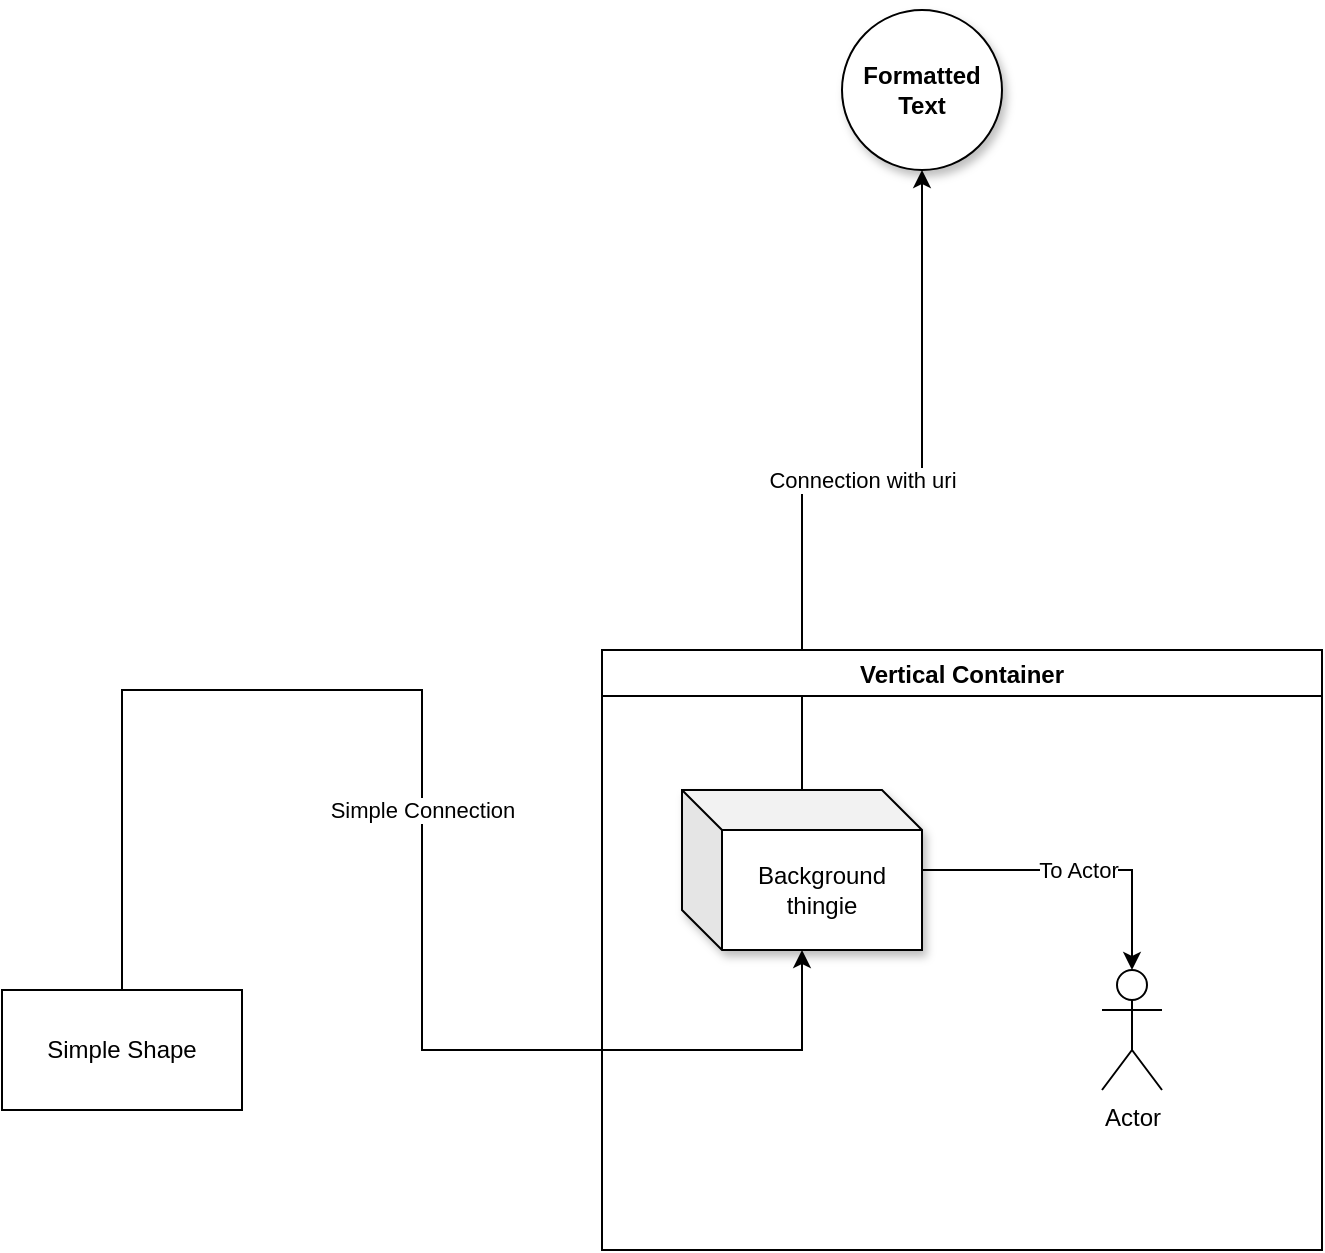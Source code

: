 <mxfile compressed="false" version="19.0.3" type="device" pages="2">
  <diagram id="ZnghoZRAUyGX2wOghst_" name="Page-1">
    <mxGraphModel dx="1102" dy="1025" grid="1" gridSize="10" guides="1" tooltips="1" connect="1" arrows="1" fold="1" page="1" pageScale="1" pageWidth="850" pageHeight="1100" math="0" shadow="0">
      <root>
        <object label="" root-property="Is this root or not?" id="0">
          <mxCell />
        </object>
        <mxCell id="1" parent="0" />
        <object label="Connection with uri" uri="connection-uri" id="DXofuHY154QGWzICK8kG-2">
          <mxCell style="edgeStyle=orthogonalEdgeStyle;rounded=0;orthogonalLoop=1;jettySize=auto;html=1;" parent="1" source="jjaQ23NKAjQkogvSnO1M-1" target="1AnREogHo7OAvXgXjlUe-4" edge="1">
            <mxGeometry relative="1" as="geometry" />
          </mxCell>
        </object>
        <mxCell id="DXofuHY154QGWzICK8kG-1" value="Simple Connection" style="edgeStyle=orthogonalEdgeStyle;rounded=0;orthogonalLoop=1;jettySize=auto;html=1;" parent="1" source="1AnREogHo7OAvXgXjlUe-3" target="jjaQ23NKAjQkogvSnO1M-1" edge="1">
          <mxGeometry relative="1" as="geometry">
            <Array as="points">
              <mxPoint x="130" y="520" />
              <mxPoint x="280" y="520" />
              <mxPoint x="280" y="700" />
            </Array>
          </mxGeometry>
        </mxCell>
        <mxCell id="DXofuHY154QGWzICK8kG-3" value="Vertical Container" style="swimlane;" parent="1" vertex="1">
          <mxGeometry x="370" y="500" width="360" height="300" as="geometry" />
        </mxCell>
        <mxCell id="8lBgp5oNWXu9ouvvyzg7-2" value="To Actor" style="edgeStyle=orthogonalEdgeStyle;rounded=0;orthogonalLoop=1;jettySize=auto;html=1;" edge="1" parent="DXofuHY154QGWzICK8kG-3" source="jjaQ23NKAjQkogvSnO1M-1" target="8lBgp5oNWXu9ouvvyzg7-1">
          <mxGeometry relative="1" as="geometry">
            <mxPoint x="260" y="170" as="targetPoint" />
          </mxGeometry>
        </mxCell>
        <mxCell id="jjaQ23NKAjQkogvSnO1M-1" value="Background thingie" style="shape=cube;whiteSpace=wrap;html=1;boundedLbl=1;backgroundOutline=1;darkOpacity=0.05;darkOpacity2=0.1;shadow=1;" parent="DXofuHY154QGWzICK8kG-3" vertex="1">
          <mxGeometry x="40" y="70" width="120" height="80" as="geometry" />
        </mxCell>
        <mxCell id="8lBgp5oNWXu9ouvvyzg7-1" value="Actor" style="shape=umlActor;verticalLabelPosition=bottom;verticalAlign=top;html=1;outlineConnect=0;" vertex="1" parent="DXofuHY154QGWzICK8kG-3">
          <mxGeometry x="250" y="160" width="30" height="60" as="geometry" />
        </mxCell>
        <object label="Layer Two" id="1AnREogHo7OAvXgXjlUe-1">
          <mxCell parent="0" />
        </object>
        <mxCell id="1AnREogHo7OAvXgXjlUe-3" value="Simple Shape" style="rounded=0;whiteSpace=wrap;html=1;" parent="1AnREogHo7OAvXgXjlUe-1" vertex="1">
          <mxGeometry x="70" y="670" width="120" height="60" as="geometry" />
        </mxCell>
        <object label="Layer One" uri="layers://one" id="1AnREogHo7OAvXgXjlUe-2">
          <mxCell parent="0" />
        </object>
        <object label="&lt;b&gt;Formatted&lt;br&gt;Text&lt;br&gt;&lt;/b&gt;" uri="my-uri" tooltip="Shape tooltip" link="https://www.nasdanika.org" id="1AnREogHo7OAvXgXjlUe-4">
          <mxCell style="ellipse;whiteSpace=wrap;html=1;aspect=fixed;shadow=1;" parent="1AnREogHo7OAvXgXjlUe-2" vertex="1">
            <mxGeometry x="490" y="180" width="80" height="80" as="geometry" />
          </mxCell>
        </object>
      </root>
    </mxGraphModel>
  </diagram>
  <diagram id="S1Rd9NR_AWBY0fI_vBLB" name="Page-2">
    <mxGraphModel dx="1102" dy="1025" grid="1" gridSize="10" guides="1" tooltips="1" connect="1" arrows="1" fold="1" page="1" pageScale="1" pageWidth="850" pageHeight="1100" math="0" shadow="0">
      <root>
        <mxCell id="0" />
        <mxCell id="1" parent="0" />
        <mxCell id="ll3UfSF4uJBQnlfVPVcr-1" value="Database" style="shape=cylinder3;whiteSpace=wrap;html=1;boundedLbl=1;backgroundOutline=1;size=15;shadow=1;" vertex="1" parent="1">
          <mxGeometry x="390" y="480" width="60" height="80" as="geometry" />
        </mxCell>
      </root>
    </mxGraphModel>
  </diagram>
</mxfile>
